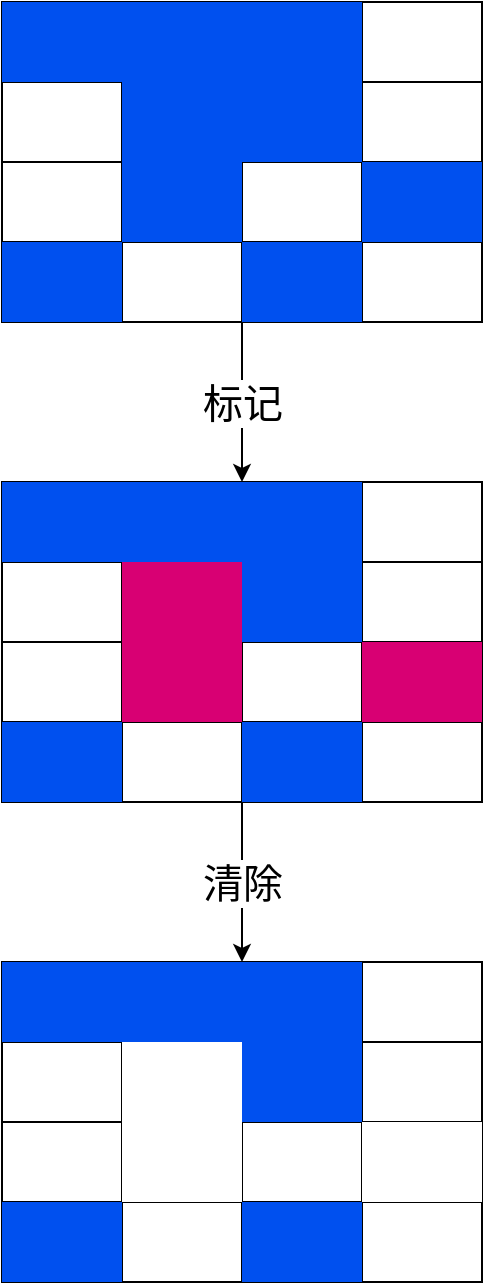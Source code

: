 <mxfile version="14.3.2" type="github">
  <diagram id="jRf21VEF_SOJ5ihQIUcT" name="Page-1">
    <mxGraphModel dx="1422" dy="714" grid="1" gridSize="10" guides="1" tooltips="1" connect="1" arrows="1" fold="1" page="1" pageScale="1" pageWidth="827" pageHeight="1169" math="0" shadow="0">
      <root>
        <mxCell id="0" />
        <mxCell id="1" parent="0" />
        <mxCell id="xB78Md1BmiatvJ_4oxRC-59" value="" style="shape=table;html=1;whiteSpace=wrap;startSize=0;container=1;collapsible=0;childLayout=tableLayout;" vertex="1" parent="1">
          <mxGeometry x="320" y="40" width="180" height="120" as="geometry" />
        </mxCell>
        <mxCell id="xB78Md1BmiatvJ_4oxRC-60" value="" style="shape=partialRectangle;html=1;whiteSpace=wrap;collapsible=0;dropTarget=0;pointerEvents=0;fillColor=none;top=0;left=0;bottom=0;right=0;points=[[0,0.5],[1,0.5]];portConstraint=eastwest;" vertex="1" parent="xB78Md1BmiatvJ_4oxRC-59">
          <mxGeometry width="180" height="40" as="geometry" />
        </mxCell>
        <mxCell id="xB78Md1BmiatvJ_4oxRC-61" value="" style="shape=partialRectangle;html=1;whiteSpace=wrap;connectable=0;fillColor=none;top=0;left=0;bottom=0;right=0;overflow=hidden;" vertex="1" parent="xB78Md1BmiatvJ_4oxRC-60">
          <mxGeometry width="60" height="40" as="geometry" />
        </mxCell>
        <mxCell id="xB78Md1BmiatvJ_4oxRC-62" value="" style="shape=partialRectangle;html=1;whiteSpace=wrap;connectable=0;fillColor=none;top=0;left=0;bottom=0;right=0;overflow=hidden;" vertex="1" parent="xB78Md1BmiatvJ_4oxRC-60">
          <mxGeometry x="60" width="60" height="40" as="geometry" />
        </mxCell>
        <mxCell id="xB78Md1BmiatvJ_4oxRC-63" value="" style="shape=partialRectangle;html=1;whiteSpace=wrap;connectable=0;fillColor=none;top=0;left=0;bottom=0;right=0;overflow=hidden;" vertex="1" parent="xB78Md1BmiatvJ_4oxRC-60">
          <mxGeometry x="120" width="60" height="40" as="geometry" />
        </mxCell>
        <mxCell id="xB78Md1BmiatvJ_4oxRC-64" value="" style="shape=partialRectangle;html=1;whiteSpace=wrap;collapsible=0;dropTarget=0;pointerEvents=0;fillColor=none;top=0;left=0;bottom=0;right=0;points=[[0,0.5],[1,0.5]];portConstraint=eastwest;" vertex="1" parent="xB78Md1BmiatvJ_4oxRC-59">
          <mxGeometry y="40" width="180" height="40" as="geometry" />
        </mxCell>
        <mxCell id="xB78Md1BmiatvJ_4oxRC-65" value="" style="shape=partialRectangle;html=1;whiteSpace=wrap;connectable=0;fillColor=none;top=0;left=0;bottom=0;right=0;overflow=hidden;" vertex="1" parent="xB78Md1BmiatvJ_4oxRC-64">
          <mxGeometry width="60" height="40" as="geometry" />
        </mxCell>
        <mxCell id="xB78Md1BmiatvJ_4oxRC-66" value="" style="shape=partialRectangle;html=1;whiteSpace=wrap;connectable=0;fillColor=none;top=0;left=0;bottom=0;right=0;overflow=hidden;" vertex="1" parent="xB78Md1BmiatvJ_4oxRC-64">
          <mxGeometry x="60" width="60" height="40" as="geometry" />
        </mxCell>
        <mxCell id="xB78Md1BmiatvJ_4oxRC-67" value="" style="shape=partialRectangle;html=1;whiteSpace=wrap;connectable=0;fillColor=none;top=0;left=0;bottom=0;right=0;overflow=hidden;" vertex="1" parent="xB78Md1BmiatvJ_4oxRC-64">
          <mxGeometry x="120" width="60" height="40" as="geometry" />
        </mxCell>
        <mxCell id="xB78Md1BmiatvJ_4oxRC-68" value="" style="shape=partialRectangle;html=1;whiteSpace=wrap;collapsible=0;dropTarget=0;pointerEvents=0;fillColor=none;top=0;left=0;bottom=0;right=0;points=[[0,0.5],[1,0.5]];portConstraint=eastwest;" vertex="1" parent="xB78Md1BmiatvJ_4oxRC-59">
          <mxGeometry y="80" width="180" height="40" as="geometry" />
        </mxCell>
        <mxCell id="xB78Md1BmiatvJ_4oxRC-69" value="" style="shape=partialRectangle;html=1;whiteSpace=wrap;connectable=0;fillColor=none;top=0;left=0;bottom=0;right=0;overflow=hidden;" vertex="1" parent="xB78Md1BmiatvJ_4oxRC-68">
          <mxGeometry width="60" height="40" as="geometry" />
        </mxCell>
        <mxCell id="xB78Md1BmiatvJ_4oxRC-70" value="" style="shape=partialRectangle;html=1;whiteSpace=wrap;connectable=0;fillColor=none;top=0;left=0;bottom=0;right=0;overflow=hidden;" vertex="1" parent="xB78Md1BmiatvJ_4oxRC-68">
          <mxGeometry x="60" width="60" height="40" as="geometry" />
        </mxCell>
        <mxCell id="xB78Md1BmiatvJ_4oxRC-71" value="" style="shape=partialRectangle;html=1;whiteSpace=wrap;connectable=0;fillColor=none;top=0;left=0;bottom=0;right=0;overflow=hidden;" vertex="1" parent="xB78Md1BmiatvJ_4oxRC-68">
          <mxGeometry x="120" width="60" height="40" as="geometry" />
        </mxCell>
        <mxCell id="xB78Md1BmiatvJ_4oxRC-117" value="标记" style="edgeStyle=orthogonalEdgeStyle;rounded=0;orthogonalLoop=1;jettySize=auto;html=1;fontSize=20;" edge="1" parent="1" source="xB78Md1BmiatvJ_4oxRC-72" target="xB78Md1BmiatvJ_4oxRC-96">
          <mxGeometry relative="1" as="geometry" />
        </mxCell>
        <mxCell id="xB78Md1BmiatvJ_4oxRC-72" value="" style="shape=table;html=1;whiteSpace=wrap;startSize=0;container=1;collapsible=0;childLayout=tableLayout;rowLines=1;columnLines=1;" vertex="1" parent="1">
          <mxGeometry x="320" y="40" width="240" height="160" as="geometry" />
        </mxCell>
        <mxCell id="xB78Md1BmiatvJ_4oxRC-91" style="shape=partialRectangle;html=1;whiteSpace=wrap;collapsible=0;dropTarget=0;pointerEvents=0;fillColor=none;top=0;left=0;bottom=0;right=0;points=[[0,0.5],[1,0.5]];portConstraint=eastwest;" vertex="1" parent="xB78Md1BmiatvJ_4oxRC-72">
          <mxGeometry width="240" height="40" as="geometry" />
        </mxCell>
        <mxCell id="xB78Md1BmiatvJ_4oxRC-92" style="shape=partialRectangle;html=1;whiteSpace=wrap;connectable=0;fillColor=#0050ef;top=0;left=0;bottom=0;right=0;overflow=hidden;strokeColor=#001DBC;fontColor=#ffffff;" vertex="1" parent="xB78Md1BmiatvJ_4oxRC-91">
          <mxGeometry width="60" height="40" as="geometry" />
        </mxCell>
        <mxCell id="xB78Md1BmiatvJ_4oxRC-93" style="shape=partialRectangle;html=1;whiteSpace=wrap;connectable=0;fillColor=#0050ef;top=0;left=0;bottom=0;right=0;overflow=hidden;strokeColor=#001DBC;fontColor=#ffffff;" vertex="1" parent="xB78Md1BmiatvJ_4oxRC-91">
          <mxGeometry x="60" width="60" height="40" as="geometry" />
        </mxCell>
        <mxCell id="xB78Md1BmiatvJ_4oxRC-94" style="shape=partialRectangle;html=1;whiteSpace=wrap;connectable=0;fillColor=#0050ef;top=0;left=0;bottom=0;right=0;overflow=hidden;strokeColor=#001DBC;fontColor=#ffffff;" vertex="1" parent="xB78Md1BmiatvJ_4oxRC-91">
          <mxGeometry x="120" width="60" height="40" as="geometry" />
        </mxCell>
        <mxCell id="xB78Md1BmiatvJ_4oxRC-95" style="shape=partialRectangle;html=1;whiteSpace=wrap;connectable=0;fillColor=none;top=0;left=0;bottom=0;right=0;overflow=hidden;" vertex="1" parent="xB78Md1BmiatvJ_4oxRC-91">
          <mxGeometry x="180" width="60" height="40" as="geometry" />
        </mxCell>
        <mxCell id="xB78Md1BmiatvJ_4oxRC-73" value="" style="shape=partialRectangle;html=1;whiteSpace=wrap;collapsible=0;dropTarget=0;pointerEvents=0;fillColor=none;top=0;left=0;bottom=0;right=0;points=[[0,0.5],[1,0.5]];portConstraint=eastwest;" vertex="1" parent="xB78Md1BmiatvJ_4oxRC-72">
          <mxGeometry y="40" width="240" height="40" as="geometry" />
        </mxCell>
        <mxCell id="xB78Md1BmiatvJ_4oxRC-85" style="shape=partialRectangle;html=1;whiteSpace=wrap;connectable=0;fillColor=none;top=0;left=0;bottom=0;right=0;overflow=hidden;" vertex="1" parent="xB78Md1BmiatvJ_4oxRC-73">
          <mxGeometry width="60" height="40" as="geometry" />
        </mxCell>
        <mxCell id="xB78Md1BmiatvJ_4oxRC-74" value="" style="shape=partialRectangle;html=1;whiteSpace=wrap;connectable=0;fillColor=#0050ef;top=0;left=0;bottom=0;right=0;overflow=hidden;strokeColor=#001DBC;fontColor=#ffffff;" vertex="1" parent="xB78Md1BmiatvJ_4oxRC-73">
          <mxGeometry x="60" width="60" height="40" as="geometry" />
        </mxCell>
        <mxCell id="xB78Md1BmiatvJ_4oxRC-75" value="" style="shape=partialRectangle;html=1;whiteSpace=wrap;connectable=0;fillColor=#0050ef;top=0;left=0;bottom=0;right=0;overflow=hidden;strokeColor=#001DBC;fontColor=#ffffff;" vertex="1" parent="xB78Md1BmiatvJ_4oxRC-73">
          <mxGeometry x="120" width="60" height="40" as="geometry" />
        </mxCell>
        <mxCell id="xB78Md1BmiatvJ_4oxRC-88" style="shape=partialRectangle;html=1;whiteSpace=wrap;connectable=0;fillColor=none;top=0;left=0;bottom=0;right=0;overflow=hidden;" vertex="1" parent="xB78Md1BmiatvJ_4oxRC-73">
          <mxGeometry x="180" width="60" height="40" as="geometry" />
        </mxCell>
        <mxCell id="xB78Md1BmiatvJ_4oxRC-77" value="" style="shape=partialRectangle;html=1;whiteSpace=wrap;collapsible=0;dropTarget=0;pointerEvents=0;fillColor=none;top=0;left=0;bottom=0;right=0;points=[[0,0.5],[1,0.5]];portConstraint=eastwest;" vertex="1" parent="xB78Md1BmiatvJ_4oxRC-72">
          <mxGeometry y="80" width="240" height="40" as="geometry" />
        </mxCell>
        <mxCell id="xB78Md1BmiatvJ_4oxRC-86" style="shape=partialRectangle;html=1;whiteSpace=wrap;connectable=0;fillColor=none;top=0;left=0;bottom=0;right=0;overflow=hidden;" vertex="1" parent="xB78Md1BmiatvJ_4oxRC-77">
          <mxGeometry width="60" height="40" as="geometry" />
        </mxCell>
        <mxCell id="xB78Md1BmiatvJ_4oxRC-78" value="" style="shape=partialRectangle;html=1;whiteSpace=wrap;connectable=0;fillColor=#0050ef;top=0;left=0;bottom=0;right=0;overflow=hidden;strokeColor=#001DBC;fontColor=#ffffff;" vertex="1" parent="xB78Md1BmiatvJ_4oxRC-77">
          <mxGeometry x="60" width="60" height="40" as="geometry" />
        </mxCell>
        <mxCell id="xB78Md1BmiatvJ_4oxRC-79" value="" style="shape=partialRectangle;html=1;whiteSpace=wrap;connectable=0;fillColor=none;top=0;left=0;bottom=0;right=0;overflow=hidden;" vertex="1" parent="xB78Md1BmiatvJ_4oxRC-77">
          <mxGeometry x="120" width="60" height="40" as="geometry" />
        </mxCell>
        <mxCell id="xB78Md1BmiatvJ_4oxRC-89" style="shape=partialRectangle;html=1;whiteSpace=wrap;connectable=0;fillColor=#0050ef;top=0;left=0;bottom=0;right=0;overflow=hidden;strokeColor=#001DBC;fontColor=#ffffff;" vertex="1" parent="xB78Md1BmiatvJ_4oxRC-77">
          <mxGeometry x="180" width="60" height="40" as="geometry" />
        </mxCell>
        <mxCell id="xB78Md1BmiatvJ_4oxRC-81" value="" style="shape=partialRectangle;html=1;whiteSpace=wrap;collapsible=0;dropTarget=0;pointerEvents=0;fillColor=none;top=0;left=0;bottom=0;right=0;points=[[0,0.5],[1,0.5]];portConstraint=eastwest;" vertex="1" parent="xB78Md1BmiatvJ_4oxRC-72">
          <mxGeometry y="120" width="240" height="40" as="geometry" />
        </mxCell>
        <mxCell id="xB78Md1BmiatvJ_4oxRC-87" style="shape=partialRectangle;html=1;whiteSpace=wrap;connectable=0;fillColor=#0050ef;top=0;left=0;bottom=0;right=0;overflow=hidden;strokeColor=#001DBC;fontColor=#ffffff;" vertex="1" parent="xB78Md1BmiatvJ_4oxRC-81">
          <mxGeometry width="60" height="40" as="geometry" />
        </mxCell>
        <mxCell id="xB78Md1BmiatvJ_4oxRC-82" value="" style="shape=partialRectangle;html=1;whiteSpace=wrap;connectable=0;fillColor=none;top=0;left=0;bottom=0;right=0;overflow=hidden;" vertex="1" parent="xB78Md1BmiatvJ_4oxRC-81">
          <mxGeometry x="60" width="60" height="40" as="geometry" />
        </mxCell>
        <mxCell id="xB78Md1BmiatvJ_4oxRC-83" value="" style="shape=partialRectangle;html=1;whiteSpace=wrap;connectable=0;fillColor=#0050ef;top=0;left=0;bottom=0;right=0;overflow=hidden;strokeColor=#001DBC;fontColor=#ffffff;" vertex="1" parent="xB78Md1BmiatvJ_4oxRC-81">
          <mxGeometry x="120" width="60" height="40" as="geometry" />
        </mxCell>
        <mxCell id="xB78Md1BmiatvJ_4oxRC-90" style="shape=partialRectangle;html=1;whiteSpace=wrap;connectable=0;fillColor=none;top=0;left=0;bottom=0;right=0;overflow=hidden;" vertex="1" parent="xB78Md1BmiatvJ_4oxRC-81">
          <mxGeometry x="180" width="60" height="40" as="geometry" />
        </mxCell>
        <mxCell id="xB78Md1BmiatvJ_4oxRC-139" value="&lt;font style=&quot;font-size: 20px&quot;&gt;清除&lt;/font&gt;" style="edgeStyle=orthogonalEdgeStyle;rounded=0;orthogonalLoop=1;jettySize=auto;html=1;" edge="1" parent="1" source="xB78Md1BmiatvJ_4oxRC-96" target="xB78Md1BmiatvJ_4oxRC-118">
          <mxGeometry relative="1" as="geometry" />
        </mxCell>
        <mxCell id="xB78Md1BmiatvJ_4oxRC-96" value="" style="shape=table;html=1;whiteSpace=wrap;startSize=0;container=1;collapsible=0;childLayout=tableLayout;rowLines=1;columnLines=1;" vertex="1" parent="1">
          <mxGeometry x="320" y="280" width="240" height="160" as="geometry" />
        </mxCell>
        <mxCell id="xB78Md1BmiatvJ_4oxRC-97" style="shape=partialRectangle;html=1;whiteSpace=wrap;collapsible=0;dropTarget=0;pointerEvents=0;fillColor=none;top=0;left=0;bottom=0;right=0;points=[[0,0.5],[1,0.5]];portConstraint=eastwest;" vertex="1" parent="xB78Md1BmiatvJ_4oxRC-96">
          <mxGeometry width="240" height="40" as="geometry" />
        </mxCell>
        <mxCell id="xB78Md1BmiatvJ_4oxRC-98" style="shape=partialRectangle;html=1;whiteSpace=wrap;connectable=0;fillColor=#0050ef;top=0;left=0;bottom=0;right=0;overflow=hidden;strokeColor=#001DBC;fontColor=#ffffff;" vertex="1" parent="xB78Md1BmiatvJ_4oxRC-97">
          <mxGeometry width="60" height="40" as="geometry" />
        </mxCell>
        <mxCell id="xB78Md1BmiatvJ_4oxRC-99" style="shape=partialRectangle;html=1;whiteSpace=wrap;connectable=0;fillColor=#0050ef;top=0;left=0;bottom=0;right=0;overflow=hidden;strokeColor=#001DBC;fontColor=#ffffff;" vertex="1" parent="xB78Md1BmiatvJ_4oxRC-97">
          <mxGeometry x="60" width="60" height="40" as="geometry" />
        </mxCell>
        <mxCell id="xB78Md1BmiatvJ_4oxRC-100" style="shape=partialRectangle;html=1;whiteSpace=wrap;connectable=0;fillColor=#0050ef;top=0;left=0;bottom=0;right=0;overflow=hidden;strokeColor=#001DBC;fontColor=#ffffff;" vertex="1" parent="xB78Md1BmiatvJ_4oxRC-97">
          <mxGeometry x="120" width="60" height="40" as="geometry" />
        </mxCell>
        <mxCell id="xB78Md1BmiatvJ_4oxRC-101" style="shape=partialRectangle;html=1;whiteSpace=wrap;connectable=0;fillColor=none;top=0;left=0;bottom=0;right=0;overflow=hidden;" vertex="1" parent="xB78Md1BmiatvJ_4oxRC-97">
          <mxGeometry x="180" width="60" height="40" as="geometry" />
        </mxCell>
        <mxCell id="xB78Md1BmiatvJ_4oxRC-102" value="" style="shape=partialRectangle;html=1;whiteSpace=wrap;collapsible=0;dropTarget=0;pointerEvents=0;fillColor=none;top=0;left=0;bottom=0;right=0;points=[[0,0.5],[1,0.5]];portConstraint=eastwest;" vertex="1" parent="xB78Md1BmiatvJ_4oxRC-96">
          <mxGeometry y="40" width="240" height="40" as="geometry" />
        </mxCell>
        <mxCell id="xB78Md1BmiatvJ_4oxRC-103" style="shape=partialRectangle;html=1;whiteSpace=wrap;connectable=0;fillColor=none;top=0;left=0;bottom=0;right=0;overflow=hidden;" vertex="1" parent="xB78Md1BmiatvJ_4oxRC-102">
          <mxGeometry width="60" height="40" as="geometry" />
        </mxCell>
        <mxCell id="xB78Md1BmiatvJ_4oxRC-104" value="" style="shape=partialRectangle;html=1;whiteSpace=wrap;connectable=0;fillColor=#d80073;top=0;left=0;bottom=0;right=0;overflow=hidden;strokeColor=#A50040;fontColor=#ffffff;" vertex="1" parent="xB78Md1BmiatvJ_4oxRC-102">
          <mxGeometry x="60" width="60" height="40" as="geometry" />
        </mxCell>
        <mxCell id="xB78Md1BmiatvJ_4oxRC-105" value="" style="shape=partialRectangle;html=1;whiteSpace=wrap;connectable=0;fillColor=#0050ef;top=0;left=0;bottom=0;right=0;overflow=hidden;strokeColor=#001DBC;fontColor=#ffffff;" vertex="1" parent="xB78Md1BmiatvJ_4oxRC-102">
          <mxGeometry x="120" width="60" height="40" as="geometry" />
        </mxCell>
        <mxCell id="xB78Md1BmiatvJ_4oxRC-106" style="shape=partialRectangle;html=1;whiteSpace=wrap;connectable=0;fillColor=none;top=0;left=0;bottom=0;right=0;overflow=hidden;" vertex="1" parent="xB78Md1BmiatvJ_4oxRC-102">
          <mxGeometry x="180" width="60" height="40" as="geometry" />
        </mxCell>
        <mxCell id="xB78Md1BmiatvJ_4oxRC-107" value="" style="shape=partialRectangle;html=1;whiteSpace=wrap;collapsible=0;dropTarget=0;pointerEvents=0;fillColor=none;top=0;left=0;bottom=0;right=0;points=[[0,0.5],[1,0.5]];portConstraint=eastwest;" vertex="1" parent="xB78Md1BmiatvJ_4oxRC-96">
          <mxGeometry y="80" width="240" height="40" as="geometry" />
        </mxCell>
        <mxCell id="xB78Md1BmiatvJ_4oxRC-108" style="shape=partialRectangle;html=1;whiteSpace=wrap;connectable=0;fillColor=none;top=0;left=0;bottom=0;right=0;overflow=hidden;" vertex="1" parent="xB78Md1BmiatvJ_4oxRC-107">
          <mxGeometry width="60" height="40" as="geometry" />
        </mxCell>
        <mxCell id="xB78Md1BmiatvJ_4oxRC-109" value="" style="shape=partialRectangle;html=1;whiteSpace=wrap;connectable=0;fillColor=#d80073;top=0;left=0;bottom=0;right=0;overflow=hidden;strokeColor=#A50040;fontColor=#ffffff;" vertex="1" parent="xB78Md1BmiatvJ_4oxRC-107">
          <mxGeometry x="60" width="60" height="40" as="geometry" />
        </mxCell>
        <mxCell id="xB78Md1BmiatvJ_4oxRC-110" value="" style="shape=partialRectangle;html=1;whiteSpace=wrap;connectable=0;fillColor=none;top=0;left=0;bottom=0;right=0;overflow=hidden;" vertex="1" parent="xB78Md1BmiatvJ_4oxRC-107">
          <mxGeometry x="120" width="60" height="40" as="geometry" />
        </mxCell>
        <mxCell id="xB78Md1BmiatvJ_4oxRC-111" style="shape=partialRectangle;html=1;whiteSpace=wrap;connectable=0;fillColor=#d80073;top=0;left=0;bottom=0;right=0;overflow=hidden;strokeColor=#A50040;fontColor=#ffffff;" vertex="1" parent="xB78Md1BmiatvJ_4oxRC-107">
          <mxGeometry x="180" width="60" height="40" as="geometry" />
        </mxCell>
        <mxCell id="xB78Md1BmiatvJ_4oxRC-112" value="" style="shape=partialRectangle;html=1;whiteSpace=wrap;collapsible=0;dropTarget=0;pointerEvents=0;fillColor=none;top=0;left=0;bottom=0;right=0;points=[[0,0.5],[1,0.5]];portConstraint=eastwest;" vertex="1" parent="xB78Md1BmiatvJ_4oxRC-96">
          <mxGeometry y="120" width="240" height="40" as="geometry" />
        </mxCell>
        <mxCell id="xB78Md1BmiatvJ_4oxRC-113" style="shape=partialRectangle;html=1;whiteSpace=wrap;connectable=0;fillColor=#0050ef;top=0;left=0;bottom=0;right=0;overflow=hidden;strokeColor=#001DBC;fontColor=#ffffff;" vertex="1" parent="xB78Md1BmiatvJ_4oxRC-112">
          <mxGeometry width="60" height="40" as="geometry" />
        </mxCell>
        <mxCell id="xB78Md1BmiatvJ_4oxRC-114" value="" style="shape=partialRectangle;html=1;whiteSpace=wrap;connectable=0;fillColor=none;top=0;left=0;bottom=0;right=0;overflow=hidden;" vertex="1" parent="xB78Md1BmiatvJ_4oxRC-112">
          <mxGeometry x="60" width="60" height="40" as="geometry" />
        </mxCell>
        <mxCell id="xB78Md1BmiatvJ_4oxRC-115" value="" style="shape=partialRectangle;html=1;whiteSpace=wrap;connectable=0;fillColor=#0050ef;top=0;left=0;bottom=0;right=0;overflow=hidden;strokeColor=#001DBC;fontColor=#ffffff;" vertex="1" parent="xB78Md1BmiatvJ_4oxRC-112">
          <mxGeometry x="120" width="60" height="40" as="geometry" />
        </mxCell>
        <mxCell id="xB78Md1BmiatvJ_4oxRC-116" style="shape=partialRectangle;html=1;whiteSpace=wrap;connectable=0;fillColor=none;top=0;left=0;bottom=0;right=0;overflow=hidden;" vertex="1" parent="xB78Md1BmiatvJ_4oxRC-112">
          <mxGeometry x="180" width="60" height="40" as="geometry" />
        </mxCell>
        <mxCell id="xB78Md1BmiatvJ_4oxRC-118" value="" style="shape=table;html=1;whiteSpace=wrap;startSize=0;container=1;collapsible=0;childLayout=tableLayout;rowLines=1;columnLines=1;" vertex="1" parent="1">
          <mxGeometry x="320" y="520" width="240" height="160" as="geometry" />
        </mxCell>
        <mxCell id="xB78Md1BmiatvJ_4oxRC-119" style="shape=partialRectangle;html=1;whiteSpace=wrap;collapsible=0;dropTarget=0;pointerEvents=0;fillColor=none;top=0;left=0;bottom=0;right=0;points=[[0,0.5],[1,0.5]];portConstraint=eastwest;" vertex="1" parent="xB78Md1BmiatvJ_4oxRC-118">
          <mxGeometry width="240" height="40" as="geometry" />
        </mxCell>
        <mxCell id="xB78Md1BmiatvJ_4oxRC-120" style="shape=partialRectangle;html=1;whiteSpace=wrap;connectable=0;fillColor=#0050ef;top=0;left=0;bottom=0;right=0;overflow=hidden;strokeColor=#001DBC;fontColor=#ffffff;" vertex="1" parent="xB78Md1BmiatvJ_4oxRC-119">
          <mxGeometry width="60" height="40" as="geometry" />
        </mxCell>
        <mxCell id="xB78Md1BmiatvJ_4oxRC-121" style="shape=partialRectangle;html=1;whiteSpace=wrap;connectable=0;fillColor=#0050ef;top=0;left=0;bottom=0;right=0;overflow=hidden;strokeColor=#001DBC;fontColor=#ffffff;" vertex="1" parent="xB78Md1BmiatvJ_4oxRC-119">
          <mxGeometry x="60" width="60" height="40" as="geometry" />
        </mxCell>
        <mxCell id="xB78Md1BmiatvJ_4oxRC-122" style="shape=partialRectangle;html=1;whiteSpace=wrap;connectable=0;fillColor=#0050ef;top=0;left=0;bottom=0;right=0;overflow=hidden;strokeColor=#001DBC;fontColor=#ffffff;" vertex="1" parent="xB78Md1BmiatvJ_4oxRC-119">
          <mxGeometry x="120" width="60" height="40" as="geometry" />
        </mxCell>
        <mxCell id="xB78Md1BmiatvJ_4oxRC-123" style="shape=partialRectangle;html=1;whiteSpace=wrap;connectable=0;fillColor=none;top=0;left=0;bottom=0;right=0;overflow=hidden;" vertex="1" parent="xB78Md1BmiatvJ_4oxRC-119">
          <mxGeometry x="180" width="60" height="40" as="geometry" />
        </mxCell>
        <mxCell id="xB78Md1BmiatvJ_4oxRC-124" value="" style="shape=partialRectangle;html=1;whiteSpace=wrap;collapsible=0;dropTarget=0;pointerEvents=0;fillColor=none;top=0;left=0;bottom=0;right=0;points=[[0,0.5],[1,0.5]];portConstraint=eastwest;" vertex="1" parent="xB78Md1BmiatvJ_4oxRC-118">
          <mxGeometry y="40" width="240" height="40" as="geometry" />
        </mxCell>
        <mxCell id="xB78Md1BmiatvJ_4oxRC-125" style="shape=partialRectangle;html=1;whiteSpace=wrap;connectable=0;fillColor=none;top=0;left=0;bottom=0;right=0;overflow=hidden;" vertex="1" parent="xB78Md1BmiatvJ_4oxRC-124">
          <mxGeometry width="60" height="40" as="geometry" />
        </mxCell>
        <mxCell id="xB78Md1BmiatvJ_4oxRC-126" value="" style="shape=partialRectangle;html=1;whiteSpace=wrap;connectable=0;top=0;left=0;bottom=0;right=0;overflow=hidden;" vertex="1" parent="xB78Md1BmiatvJ_4oxRC-124">
          <mxGeometry x="60" width="60" height="40" as="geometry" />
        </mxCell>
        <mxCell id="xB78Md1BmiatvJ_4oxRC-127" value="" style="shape=partialRectangle;html=1;whiteSpace=wrap;connectable=0;fillColor=#0050ef;top=0;left=0;bottom=0;right=0;overflow=hidden;strokeColor=#001DBC;fontColor=#ffffff;" vertex="1" parent="xB78Md1BmiatvJ_4oxRC-124">
          <mxGeometry x="120" width="60" height="40" as="geometry" />
        </mxCell>
        <mxCell id="xB78Md1BmiatvJ_4oxRC-128" style="shape=partialRectangle;html=1;whiteSpace=wrap;connectable=0;fillColor=none;top=0;left=0;bottom=0;right=0;overflow=hidden;" vertex="1" parent="xB78Md1BmiatvJ_4oxRC-124">
          <mxGeometry x="180" width="60" height="40" as="geometry" />
        </mxCell>
        <mxCell id="xB78Md1BmiatvJ_4oxRC-129" value="" style="shape=partialRectangle;html=1;whiteSpace=wrap;collapsible=0;dropTarget=0;pointerEvents=0;fillColor=none;top=0;left=0;bottom=0;right=0;points=[[0,0.5],[1,0.5]];portConstraint=eastwest;" vertex="1" parent="xB78Md1BmiatvJ_4oxRC-118">
          <mxGeometry y="80" width="240" height="40" as="geometry" />
        </mxCell>
        <mxCell id="xB78Md1BmiatvJ_4oxRC-130" style="shape=partialRectangle;html=1;whiteSpace=wrap;connectable=0;fillColor=none;top=0;left=0;bottom=0;right=0;overflow=hidden;" vertex="1" parent="xB78Md1BmiatvJ_4oxRC-129">
          <mxGeometry width="60" height="40" as="geometry" />
        </mxCell>
        <mxCell id="xB78Md1BmiatvJ_4oxRC-131" value="" style="shape=partialRectangle;html=1;whiteSpace=wrap;connectable=0;top=0;left=0;bottom=0;right=0;overflow=hidden;" vertex="1" parent="xB78Md1BmiatvJ_4oxRC-129">
          <mxGeometry x="60" width="60" height="40" as="geometry" />
        </mxCell>
        <mxCell id="xB78Md1BmiatvJ_4oxRC-132" value="" style="shape=partialRectangle;html=1;whiteSpace=wrap;connectable=0;fillColor=none;top=0;left=0;bottom=0;right=0;overflow=hidden;" vertex="1" parent="xB78Md1BmiatvJ_4oxRC-129">
          <mxGeometry x="120" width="60" height="40" as="geometry" />
        </mxCell>
        <mxCell id="xB78Md1BmiatvJ_4oxRC-133" style="shape=partialRectangle;html=1;whiteSpace=wrap;connectable=0;top=0;left=0;bottom=0;right=0;overflow=hidden;" vertex="1" parent="xB78Md1BmiatvJ_4oxRC-129">
          <mxGeometry x="180" width="60" height="40" as="geometry" />
        </mxCell>
        <mxCell id="xB78Md1BmiatvJ_4oxRC-134" value="" style="shape=partialRectangle;html=1;whiteSpace=wrap;collapsible=0;dropTarget=0;pointerEvents=0;fillColor=none;top=0;left=0;bottom=0;right=0;points=[[0,0.5],[1,0.5]];portConstraint=eastwest;" vertex="1" parent="xB78Md1BmiatvJ_4oxRC-118">
          <mxGeometry y="120" width="240" height="40" as="geometry" />
        </mxCell>
        <mxCell id="xB78Md1BmiatvJ_4oxRC-135" style="shape=partialRectangle;html=1;whiteSpace=wrap;connectable=0;fillColor=#0050ef;top=0;left=0;bottom=0;right=0;overflow=hidden;strokeColor=#001DBC;fontColor=#ffffff;" vertex="1" parent="xB78Md1BmiatvJ_4oxRC-134">
          <mxGeometry width="60" height="40" as="geometry" />
        </mxCell>
        <mxCell id="xB78Md1BmiatvJ_4oxRC-136" value="" style="shape=partialRectangle;html=1;whiteSpace=wrap;connectable=0;fillColor=none;top=0;left=0;bottom=0;right=0;overflow=hidden;" vertex="1" parent="xB78Md1BmiatvJ_4oxRC-134">
          <mxGeometry x="60" width="60" height="40" as="geometry" />
        </mxCell>
        <mxCell id="xB78Md1BmiatvJ_4oxRC-137" value="" style="shape=partialRectangle;html=1;whiteSpace=wrap;connectable=0;fillColor=#0050ef;top=0;left=0;bottom=0;right=0;overflow=hidden;strokeColor=#001DBC;fontColor=#ffffff;" vertex="1" parent="xB78Md1BmiatvJ_4oxRC-134">
          <mxGeometry x="120" width="60" height="40" as="geometry" />
        </mxCell>
        <mxCell id="xB78Md1BmiatvJ_4oxRC-138" style="shape=partialRectangle;html=1;whiteSpace=wrap;connectable=0;fillColor=none;top=0;left=0;bottom=0;right=0;overflow=hidden;" vertex="1" parent="xB78Md1BmiatvJ_4oxRC-134">
          <mxGeometry x="180" width="60" height="40" as="geometry" />
        </mxCell>
      </root>
    </mxGraphModel>
  </diagram>
</mxfile>
